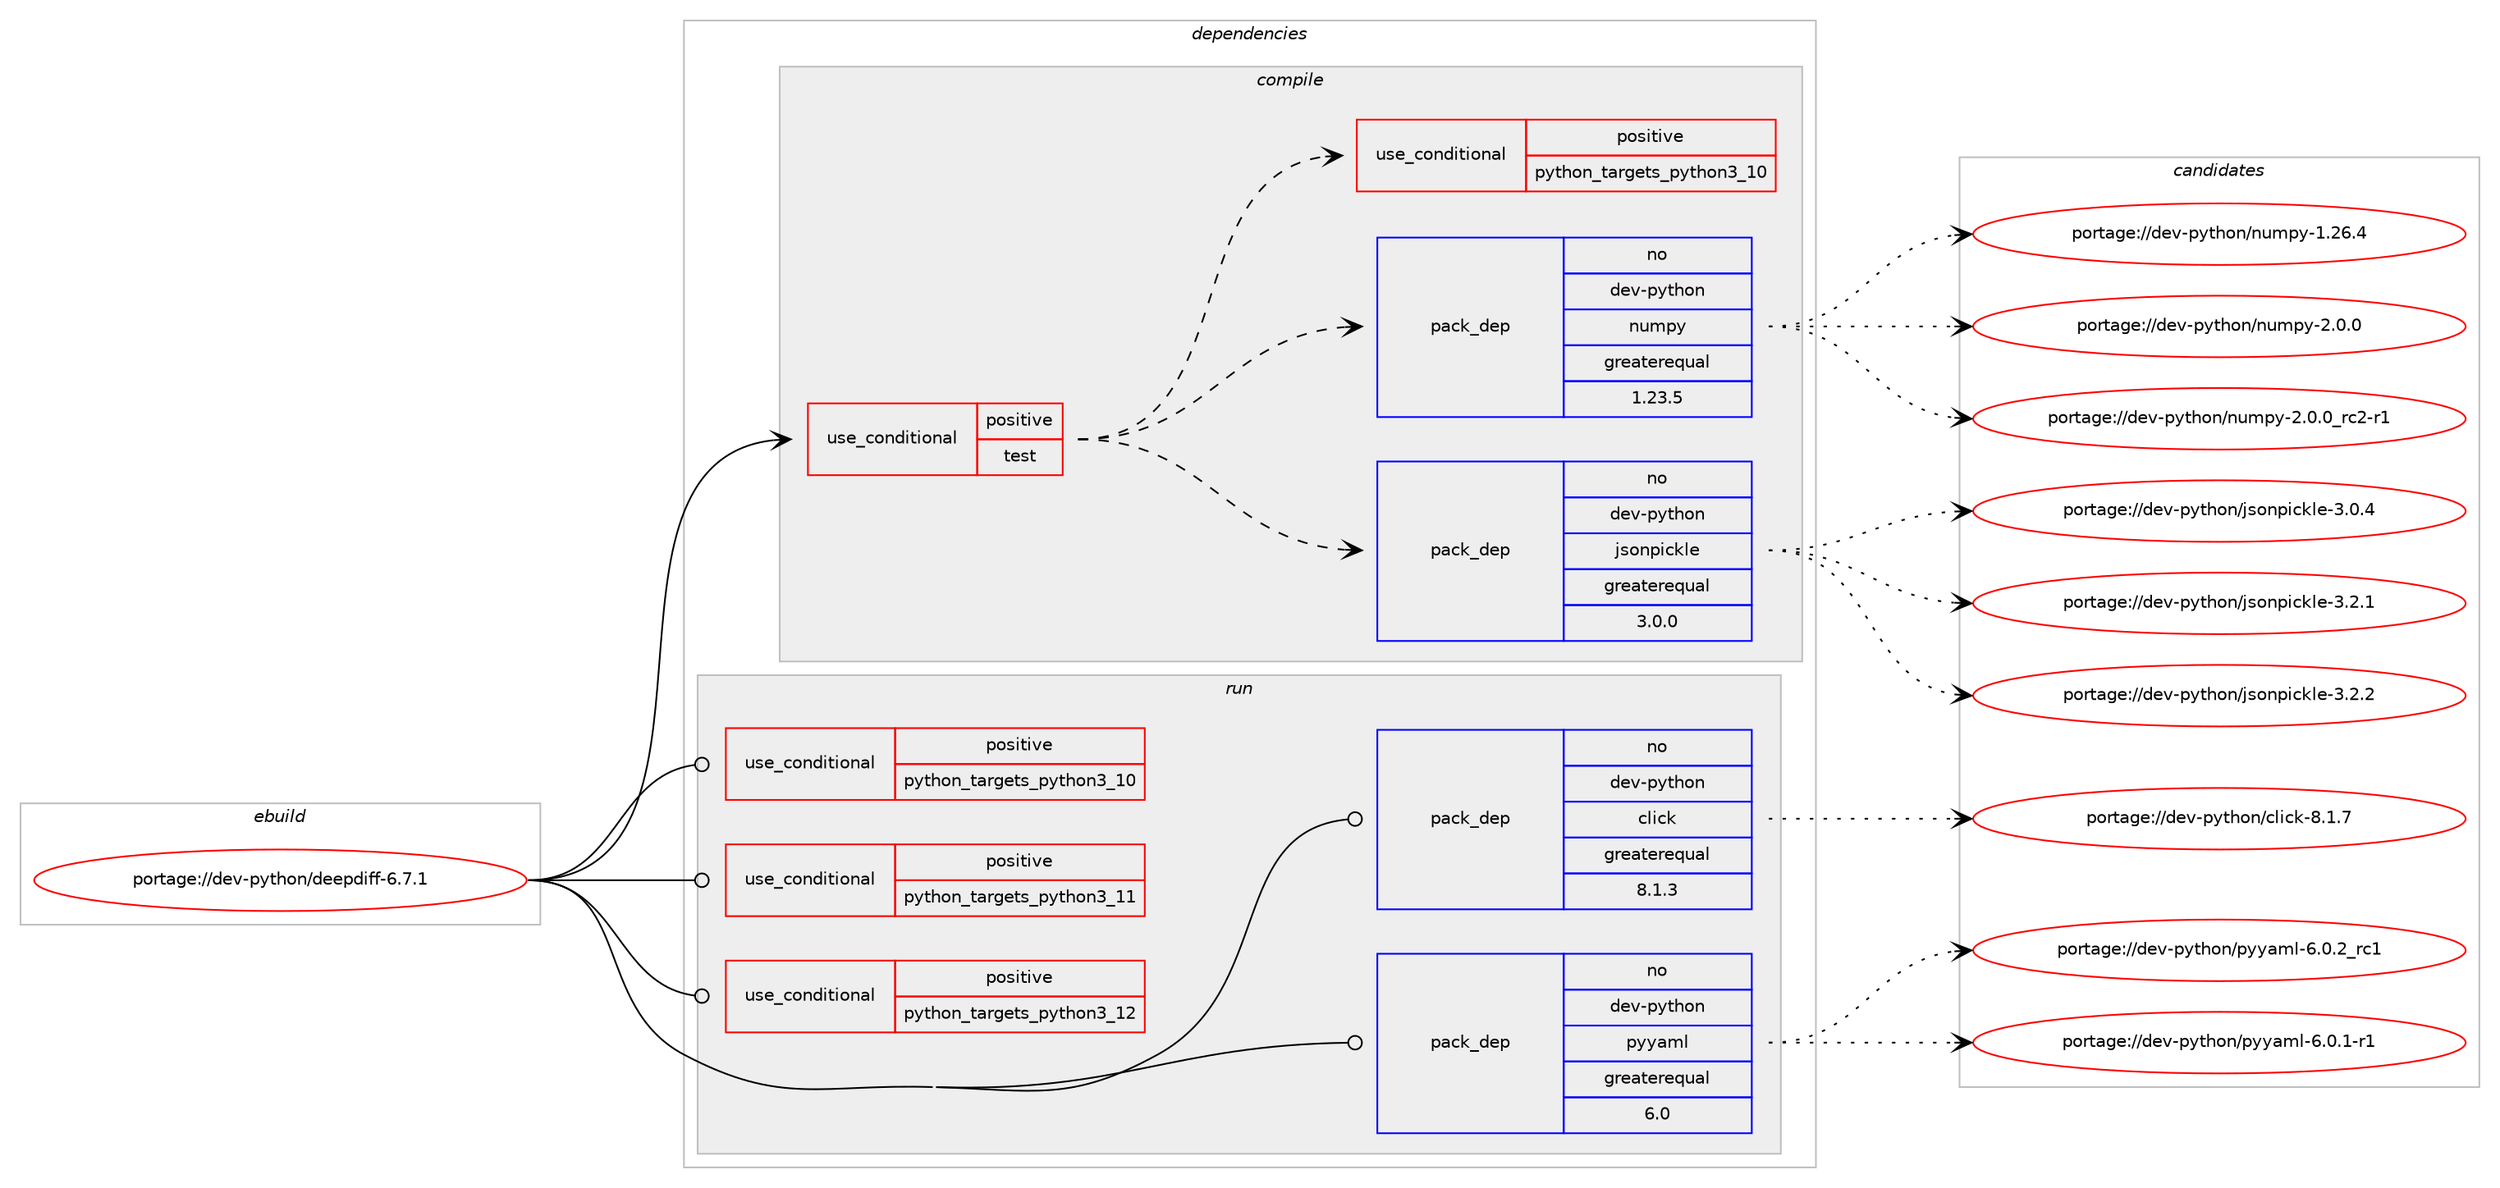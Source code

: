 digraph prolog {

# *************
# Graph options
# *************

newrank=true;
concentrate=true;
compound=true;
graph [rankdir=LR,fontname=Helvetica,fontsize=10,ranksep=1.5];#, ranksep=2.5, nodesep=0.2];
edge  [arrowhead=vee];
node  [fontname=Helvetica,fontsize=10];

# **********
# The ebuild
# **********

subgraph cluster_leftcol {
color=gray;
rank=same;
label=<<i>ebuild</i>>;
id [label="portage://dev-python/deepdiff-6.7.1", color=red, width=4, href="../dev-python/deepdiff-6.7.1.svg"];
}

# ****************
# The dependencies
# ****************

subgraph cluster_midcol {
color=gray;
label=<<i>dependencies</i>>;
subgraph cluster_compile {
fillcolor="#eeeeee";
style=filled;
label=<<i>compile</i>>;
subgraph cond31249 {
dependency72697 [label=<<TABLE BORDER="0" CELLBORDER="1" CELLSPACING="0" CELLPADDING="4"><TR><TD ROWSPAN="3" CELLPADDING="10">use_conditional</TD></TR><TR><TD>positive</TD></TR><TR><TD>test</TD></TR></TABLE>>, shape=none, color=red];
subgraph pack40236 {
dependency72698 [label=<<TABLE BORDER="0" CELLBORDER="1" CELLSPACING="0" CELLPADDING="4" WIDTH="220"><TR><TD ROWSPAN="6" CELLPADDING="30">pack_dep</TD></TR><TR><TD WIDTH="110">no</TD></TR><TR><TD>dev-python</TD></TR><TR><TD>jsonpickle</TD></TR><TR><TD>greaterequal</TD></TR><TR><TD>3.0.0</TD></TR></TABLE>>, shape=none, color=blue];
}
dependency72697:e -> dependency72698:w [weight=20,style="dashed",arrowhead="vee"];
subgraph pack40237 {
dependency72699 [label=<<TABLE BORDER="0" CELLBORDER="1" CELLSPACING="0" CELLPADDING="4" WIDTH="220"><TR><TD ROWSPAN="6" CELLPADDING="30">pack_dep</TD></TR><TR><TD WIDTH="110">no</TD></TR><TR><TD>dev-python</TD></TR><TR><TD>numpy</TD></TR><TR><TD>greaterequal</TD></TR><TR><TD>1.23.5</TD></TR></TABLE>>, shape=none, color=blue];
}
dependency72697:e -> dependency72699:w [weight=20,style="dashed",arrowhead="vee"];
# *** BEGIN UNKNOWN DEPENDENCY TYPE (TODO) ***
# dependency72697 -> package_dependency(portage://dev-python/deepdiff-6.7.1,install,no,dev-python,pydantic,none,[,,],[],[use(optenable(python_targets_python3_10),negative),use(optenable(python_targets_python3_11),negative),use(optenable(python_targets_python3_12),negative)])
# *** END UNKNOWN DEPENDENCY TYPE (TODO) ***

# *** BEGIN UNKNOWN DEPENDENCY TYPE (TODO) ***
# dependency72697 -> package_dependency(portage://dev-python/deepdiff-6.7.1,install,no,dev-python,python-dateutil,none,[,,],[],[use(optenable(python_targets_python3_10),negative),use(optenable(python_targets_python3_11),negative),use(optenable(python_targets_python3_12),negative)])
# *** END UNKNOWN DEPENDENCY TYPE (TODO) ***

# *** BEGIN UNKNOWN DEPENDENCY TYPE (TODO) ***
# dependency72697 -> package_dependency(portage://dev-python/deepdiff-6.7.1,install,no,dev-python,tomli-w,none,[,,],[],[use(optenable(python_targets_python3_10),negative),use(optenable(python_targets_python3_11),negative),use(optenable(python_targets_python3_12),negative)])
# *** END UNKNOWN DEPENDENCY TYPE (TODO) ***

subgraph cond31250 {
dependency72700 [label=<<TABLE BORDER="0" CELLBORDER="1" CELLSPACING="0" CELLPADDING="4"><TR><TD ROWSPAN="3" CELLPADDING="10">use_conditional</TD></TR><TR><TD>positive</TD></TR><TR><TD>python_targets_python3_10</TD></TR></TABLE>>, shape=none, color=red];
# *** BEGIN UNKNOWN DEPENDENCY TYPE (TODO) ***
# dependency72700 -> package_dependency(portage://dev-python/deepdiff-6.7.1,install,no,dev-python,tomli,none,[,,],[],[use(optenable(python_targets_python3_10),negative)])
# *** END UNKNOWN DEPENDENCY TYPE (TODO) ***

}
dependency72697:e -> dependency72700:w [weight=20,style="dashed",arrowhead="vee"];
}
id:e -> dependency72697:w [weight=20,style="solid",arrowhead="vee"];
}
subgraph cluster_compileandrun {
fillcolor="#eeeeee";
style=filled;
label=<<i>compile and run</i>>;
}
subgraph cluster_run {
fillcolor="#eeeeee";
style=filled;
label=<<i>run</i>>;
subgraph cond31251 {
dependency72701 [label=<<TABLE BORDER="0" CELLBORDER="1" CELLSPACING="0" CELLPADDING="4"><TR><TD ROWSPAN="3" CELLPADDING="10">use_conditional</TD></TR><TR><TD>positive</TD></TR><TR><TD>python_targets_python3_10</TD></TR></TABLE>>, shape=none, color=red];
# *** BEGIN UNKNOWN DEPENDENCY TYPE (TODO) ***
# dependency72701 -> package_dependency(portage://dev-python/deepdiff-6.7.1,run,no,dev-lang,python,none,[,,],[slot(3.10)],[])
# *** END UNKNOWN DEPENDENCY TYPE (TODO) ***

}
id:e -> dependency72701:w [weight=20,style="solid",arrowhead="odot"];
subgraph cond31252 {
dependency72702 [label=<<TABLE BORDER="0" CELLBORDER="1" CELLSPACING="0" CELLPADDING="4"><TR><TD ROWSPAN="3" CELLPADDING="10">use_conditional</TD></TR><TR><TD>positive</TD></TR><TR><TD>python_targets_python3_11</TD></TR></TABLE>>, shape=none, color=red];
# *** BEGIN UNKNOWN DEPENDENCY TYPE (TODO) ***
# dependency72702 -> package_dependency(portage://dev-python/deepdiff-6.7.1,run,no,dev-lang,python,none,[,,],[slot(3.11)],[])
# *** END UNKNOWN DEPENDENCY TYPE (TODO) ***

}
id:e -> dependency72702:w [weight=20,style="solid",arrowhead="odot"];
subgraph cond31253 {
dependency72703 [label=<<TABLE BORDER="0" CELLBORDER="1" CELLSPACING="0" CELLPADDING="4"><TR><TD ROWSPAN="3" CELLPADDING="10">use_conditional</TD></TR><TR><TD>positive</TD></TR><TR><TD>python_targets_python3_12</TD></TR></TABLE>>, shape=none, color=red];
# *** BEGIN UNKNOWN DEPENDENCY TYPE (TODO) ***
# dependency72703 -> package_dependency(portage://dev-python/deepdiff-6.7.1,run,no,dev-lang,python,none,[,,],[slot(3.12)],[])
# *** END UNKNOWN DEPENDENCY TYPE (TODO) ***

}
id:e -> dependency72703:w [weight=20,style="solid",arrowhead="odot"];
subgraph pack40238 {
dependency72704 [label=<<TABLE BORDER="0" CELLBORDER="1" CELLSPACING="0" CELLPADDING="4" WIDTH="220"><TR><TD ROWSPAN="6" CELLPADDING="30">pack_dep</TD></TR><TR><TD WIDTH="110">no</TD></TR><TR><TD>dev-python</TD></TR><TR><TD>click</TD></TR><TR><TD>greaterequal</TD></TR><TR><TD>8.1.3</TD></TR></TABLE>>, shape=none, color=blue];
}
id:e -> dependency72704:w [weight=20,style="solid",arrowhead="odot"];
subgraph pack40239 {
dependency72705 [label=<<TABLE BORDER="0" CELLBORDER="1" CELLSPACING="0" CELLPADDING="4" WIDTH="220"><TR><TD ROWSPAN="6" CELLPADDING="30">pack_dep</TD></TR><TR><TD WIDTH="110">no</TD></TR><TR><TD>dev-python</TD></TR><TR><TD>pyyaml</TD></TR><TR><TD>greaterequal</TD></TR><TR><TD>6.0</TD></TR></TABLE>>, shape=none, color=blue];
}
id:e -> dependency72705:w [weight=20,style="solid",arrowhead="odot"];
}
}

# **************
# The candidates
# **************

subgraph cluster_choices {
rank=same;
color=gray;
label=<<i>candidates</i>>;

subgraph choice40236 {
color=black;
nodesep=1;
choice100101118451121211161041111104710611511111011210599107108101455146484652 [label="portage://dev-python/jsonpickle-3.0.4", color=red, width=4,href="../dev-python/jsonpickle-3.0.4.svg"];
choice100101118451121211161041111104710611511111011210599107108101455146504649 [label="portage://dev-python/jsonpickle-3.2.1", color=red, width=4,href="../dev-python/jsonpickle-3.2.1.svg"];
choice100101118451121211161041111104710611511111011210599107108101455146504650 [label="portage://dev-python/jsonpickle-3.2.2", color=red, width=4,href="../dev-python/jsonpickle-3.2.2.svg"];
dependency72698:e -> choice100101118451121211161041111104710611511111011210599107108101455146484652:w [style=dotted,weight="100"];
dependency72698:e -> choice100101118451121211161041111104710611511111011210599107108101455146504649:w [style=dotted,weight="100"];
dependency72698:e -> choice100101118451121211161041111104710611511111011210599107108101455146504650:w [style=dotted,weight="100"];
}
subgraph choice40237 {
color=black;
nodesep=1;
choice100101118451121211161041111104711011710911212145494650544652 [label="portage://dev-python/numpy-1.26.4", color=red, width=4,href="../dev-python/numpy-1.26.4.svg"];
choice1001011184511212111610411111047110117109112121455046484648 [label="portage://dev-python/numpy-2.0.0", color=red, width=4,href="../dev-python/numpy-2.0.0.svg"];
choice10010111845112121116104111110471101171091121214550464846489511499504511449 [label="portage://dev-python/numpy-2.0.0_rc2-r1", color=red, width=4,href="../dev-python/numpy-2.0.0_rc2-r1.svg"];
dependency72699:e -> choice100101118451121211161041111104711011710911212145494650544652:w [style=dotted,weight="100"];
dependency72699:e -> choice1001011184511212111610411111047110117109112121455046484648:w [style=dotted,weight="100"];
dependency72699:e -> choice10010111845112121116104111110471101171091121214550464846489511499504511449:w [style=dotted,weight="100"];
}
subgraph choice40238 {
color=black;
nodesep=1;
choice10010111845112121116104111110479910810599107455646494655 [label="portage://dev-python/click-8.1.7", color=red, width=4,href="../dev-python/click-8.1.7.svg"];
dependency72704:e -> choice10010111845112121116104111110479910810599107455646494655:w [style=dotted,weight="100"];
}
subgraph choice40239 {
color=black;
nodesep=1;
choice1001011184511212111610411111047112121121971091084554464846494511449 [label="portage://dev-python/pyyaml-6.0.1-r1", color=red, width=4,href="../dev-python/pyyaml-6.0.1-r1.svg"];
choice100101118451121211161041111104711212112197109108455446484650951149949 [label="portage://dev-python/pyyaml-6.0.2_rc1", color=red, width=4,href="../dev-python/pyyaml-6.0.2_rc1.svg"];
dependency72705:e -> choice1001011184511212111610411111047112121121971091084554464846494511449:w [style=dotted,weight="100"];
dependency72705:e -> choice100101118451121211161041111104711212112197109108455446484650951149949:w [style=dotted,weight="100"];
}
}

}
